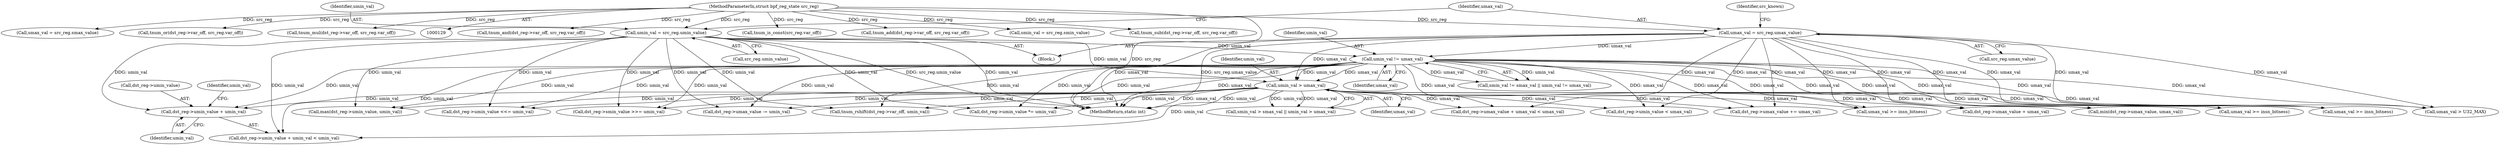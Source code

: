 digraph "0_linux_d3bd7413e0ca40b60cf60d4003246d067cafdeda@pointer" {
"1000317" [label="(Call,dst_reg->umin_value + umin_val)"];
"1000224" [label="(Call,umin_val != umax_val)"];
"1000194" [label="(Call,umin_val = src_reg.umin_value)"];
"1000133" [label="(MethodParameterIn,struct bpf_reg_state src_reg)"];
"1000199" [label="(Call,umax_val = src_reg.umax_value)"];
"1000231" [label="(Call,umin_val > umax_val)"];
"1000226" [label="(Identifier,umax_val)"];
"1000321" [label="(Identifier,umin_val)"];
"1000195" [label="(Identifier,umin_val)"];
"1000323" [label="(Call,dst_reg->umax_value + umax_val < umax_val)"];
"1000418" [label="(Call,dst_reg->umin_value < umax_val)"];
"1000200" [label="(Identifier,umax_val)"];
"1000348" [label="(Call,dst_reg->umax_value += umax_val)"];
"1000316" [label="(Call,dst_reg->umin_value + umin_val < umin_val)"];
"1000570" [label="(Call,tnum_and(dst_reg->var_off, src_reg.var_off))"];
"1000227" [label="(Call,smin_val > smax_val || umin_val > umax_val)"];
"1000903" [label="(MethodReturn,static int)"];
"1000317" [label="(Call,dst_reg->umin_value + umin_val)"];
"1000206" [label="(Call,tnum_is_const(src_reg.var_off))"];
"1000233" [label="(Identifier,umax_val)"];
"1000835" [label="(Call,umax_val >= insn_bitness)"];
"1000232" [label="(Identifier,umin_val)"];
"1000357" [label="(Call,tnum_add(dst_reg->var_off, src_reg.var_off))"];
"1000670" [label="(Call,max(dst_reg->umin_value, umin_val))"];
"1000745" [label="(Call,dst_reg->umin_value <<= umin_val)"];
"1000133" [label="(MethodParameterIn,struct bpf_reg_state src_reg)"];
"1000134" [label="(Block,)"];
"1000846" [label="(Call,dst_reg->smin_value >>= umin_val)"];
"1000220" [label="(Call,smin_val != smax_val || umin_val != umax_val)"];
"1000184" [label="(Call,smin_val = src_reg.smin_value)"];
"1000450" [label="(Call,tnum_sub(dst_reg->var_off, src_reg.var_off))"];
"1000189" [label="(Call,smax_val = src_reg.smax_value)"];
"1000324" [label="(Call,dst_reg->umax_value + umax_val)"];
"1000659" [label="(Call,tnum_or(dst_reg->var_off, src_reg.var_off))"];
"1000196" [label="(Call,src_reg.umin_value)"];
"1000199" [label="(Call,umax_val = src_reg.umax_value)"];
"1000225" [label="(Identifier,umin_val)"];
"1000201" [label="(Call,src_reg.umax_value)"];
"1000231" [label="(Call,umin_val > umax_val)"];
"1000732" [label="(Call,umax_val >= insn_bitness)"];
"1000463" [label="(Call,tnum_mul(dst_reg->var_off, src_reg.var_off))"];
"1000318" [label="(Call,dst_reg->umin_value)"];
"1000790" [label="(Call,umax_val >= insn_bitness)"];
"1000224" [label="(Call,umin_val != umax_val)"];
"1000322" [label="(Identifier,umin_val)"];
"1000488" [label="(Call,umax_val > U32_MAX)"];
"1000815" [label="(Call,tnum_rshift(dst_reg->var_off, umin_val))"];
"1000502" [label="(Call,dst_reg->umin_value *= umin_val)"];
"1000194" [label="(Call,umin_val = src_reg.umin_value)"];
"1000205" [label="(Identifier,src_known)"];
"1000590" [label="(Call,min(dst_reg->umax_value, umax_val))"];
"1000441" [label="(Call,dst_reg->umax_value -= umin_val)"];
"1000317" -> "1000316"  [label="AST: "];
"1000317" -> "1000321"  [label="CFG: "];
"1000318" -> "1000317"  [label="AST: "];
"1000321" -> "1000317"  [label="AST: "];
"1000322" -> "1000317"  [label="CFG: "];
"1000224" -> "1000317"  [label="DDG: umin_val"];
"1000194" -> "1000317"  [label="DDG: umin_val"];
"1000231" -> "1000317"  [label="DDG: umin_val"];
"1000224" -> "1000220"  [label="AST: "];
"1000224" -> "1000226"  [label="CFG: "];
"1000225" -> "1000224"  [label="AST: "];
"1000226" -> "1000224"  [label="AST: "];
"1000220" -> "1000224"  [label="CFG: "];
"1000224" -> "1000903"  [label="DDG: umin_val"];
"1000224" -> "1000903"  [label="DDG: umax_val"];
"1000224" -> "1000220"  [label="DDG: umin_val"];
"1000224" -> "1000220"  [label="DDG: umax_val"];
"1000194" -> "1000224"  [label="DDG: umin_val"];
"1000199" -> "1000224"  [label="DDG: umax_val"];
"1000224" -> "1000231"  [label="DDG: umin_val"];
"1000224" -> "1000231"  [label="DDG: umax_val"];
"1000224" -> "1000316"  [label="DDG: umin_val"];
"1000224" -> "1000323"  [label="DDG: umax_val"];
"1000224" -> "1000324"  [label="DDG: umax_val"];
"1000224" -> "1000348"  [label="DDG: umax_val"];
"1000224" -> "1000418"  [label="DDG: umax_val"];
"1000224" -> "1000441"  [label="DDG: umin_val"];
"1000224" -> "1000488"  [label="DDG: umax_val"];
"1000224" -> "1000502"  [label="DDG: umin_val"];
"1000224" -> "1000590"  [label="DDG: umax_val"];
"1000224" -> "1000670"  [label="DDG: umin_val"];
"1000224" -> "1000732"  [label="DDG: umax_val"];
"1000224" -> "1000745"  [label="DDG: umin_val"];
"1000224" -> "1000790"  [label="DDG: umax_val"];
"1000224" -> "1000815"  [label="DDG: umin_val"];
"1000224" -> "1000835"  [label="DDG: umax_val"];
"1000224" -> "1000846"  [label="DDG: umin_val"];
"1000194" -> "1000134"  [label="AST: "];
"1000194" -> "1000196"  [label="CFG: "];
"1000195" -> "1000194"  [label="AST: "];
"1000196" -> "1000194"  [label="AST: "];
"1000200" -> "1000194"  [label="CFG: "];
"1000194" -> "1000903"  [label="DDG: umin_val"];
"1000194" -> "1000903"  [label="DDG: src_reg.umin_value"];
"1000133" -> "1000194"  [label="DDG: src_reg"];
"1000194" -> "1000231"  [label="DDG: umin_val"];
"1000194" -> "1000316"  [label="DDG: umin_val"];
"1000194" -> "1000441"  [label="DDG: umin_val"];
"1000194" -> "1000502"  [label="DDG: umin_val"];
"1000194" -> "1000670"  [label="DDG: umin_val"];
"1000194" -> "1000745"  [label="DDG: umin_val"];
"1000194" -> "1000815"  [label="DDG: umin_val"];
"1000194" -> "1000846"  [label="DDG: umin_val"];
"1000133" -> "1000129"  [label="AST: "];
"1000133" -> "1000903"  [label="DDG: src_reg"];
"1000133" -> "1000184"  [label="DDG: src_reg"];
"1000133" -> "1000189"  [label="DDG: src_reg"];
"1000133" -> "1000199"  [label="DDG: src_reg"];
"1000133" -> "1000206"  [label="DDG: src_reg"];
"1000133" -> "1000357"  [label="DDG: src_reg"];
"1000133" -> "1000450"  [label="DDG: src_reg"];
"1000133" -> "1000463"  [label="DDG: src_reg"];
"1000133" -> "1000570"  [label="DDG: src_reg"];
"1000133" -> "1000659"  [label="DDG: src_reg"];
"1000199" -> "1000134"  [label="AST: "];
"1000199" -> "1000201"  [label="CFG: "];
"1000200" -> "1000199"  [label="AST: "];
"1000201" -> "1000199"  [label="AST: "];
"1000205" -> "1000199"  [label="CFG: "];
"1000199" -> "1000903"  [label="DDG: src_reg.umax_value"];
"1000199" -> "1000903"  [label="DDG: umax_val"];
"1000199" -> "1000231"  [label="DDG: umax_val"];
"1000199" -> "1000323"  [label="DDG: umax_val"];
"1000199" -> "1000324"  [label="DDG: umax_val"];
"1000199" -> "1000348"  [label="DDG: umax_val"];
"1000199" -> "1000418"  [label="DDG: umax_val"];
"1000199" -> "1000488"  [label="DDG: umax_val"];
"1000199" -> "1000590"  [label="DDG: umax_val"];
"1000199" -> "1000732"  [label="DDG: umax_val"];
"1000199" -> "1000790"  [label="DDG: umax_val"];
"1000199" -> "1000835"  [label="DDG: umax_val"];
"1000231" -> "1000227"  [label="AST: "];
"1000231" -> "1000233"  [label="CFG: "];
"1000232" -> "1000231"  [label="AST: "];
"1000233" -> "1000231"  [label="AST: "];
"1000227" -> "1000231"  [label="CFG: "];
"1000231" -> "1000903"  [label="DDG: umax_val"];
"1000231" -> "1000903"  [label="DDG: umin_val"];
"1000231" -> "1000227"  [label="DDG: umin_val"];
"1000231" -> "1000227"  [label="DDG: umax_val"];
"1000231" -> "1000316"  [label="DDG: umin_val"];
"1000231" -> "1000323"  [label="DDG: umax_val"];
"1000231" -> "1000324"  [label="DDG: umax_val"];
"1000231" -> "1000348"  [label="DDG: umax_val"];
"1000231" -> "1000418"  [label="DDG: umax_val"];
"1000231" -> "1000441"  [label="DDG: umin_val"];
"1000231" -> "1000488"  [label="DDG: umax_val"];
"1000231" -> "1000502"  [label="DDG: umin_val"];
"1000231" -> "1000590"  [label="DDG: umax_val"];
"1000231" -> "1000670"  [label="DDG: umin_val"];
"1000231" -> "1000732"  [label="DDG: umax_val"];
"1000231" -> "1000745"  [label="DDG: umin_val"];
"1000231" -> "1000790"  [label="DDG: umax_val"];
"1000231" -> "1000815"  [label="DDG: umin_val"];
"1000231" -> "1000835"  [label="DDG: umax_val"];
"1000231" -> "1000846"  [label="DDG: umin_val"];
}
